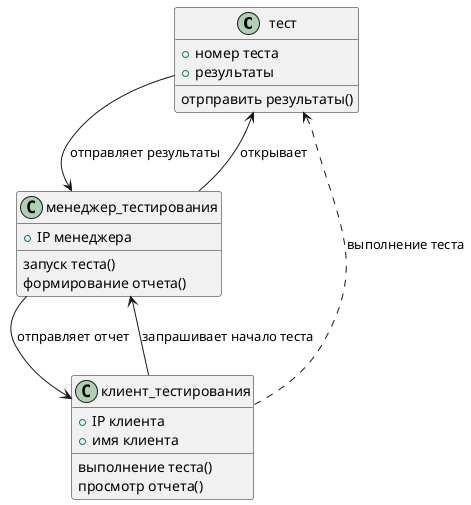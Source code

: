@startuml
class тест{
  +номер теста
  +результаты
  отрправить результаты()
}
class клиент_тестирования{
  +IP клиента
  +имя клиента
  выполнение теста()
  просмотр отчета()
}
class менеджер_тестирования{
  +IP менеджера
  запуск теста()
  формирование отчета()
}

клиент_тестирования --> менеджер_тестирования: запрашивает начало теста 
менеджер_тестирования --> тест: открывает 
тест --> менеджер_тестирования: отправляет результаты 
менеджер_тестирования --> клиент_тестирования: отправляет отчет 
клиент_тестирования..> тест: выполнение теста
@enduml